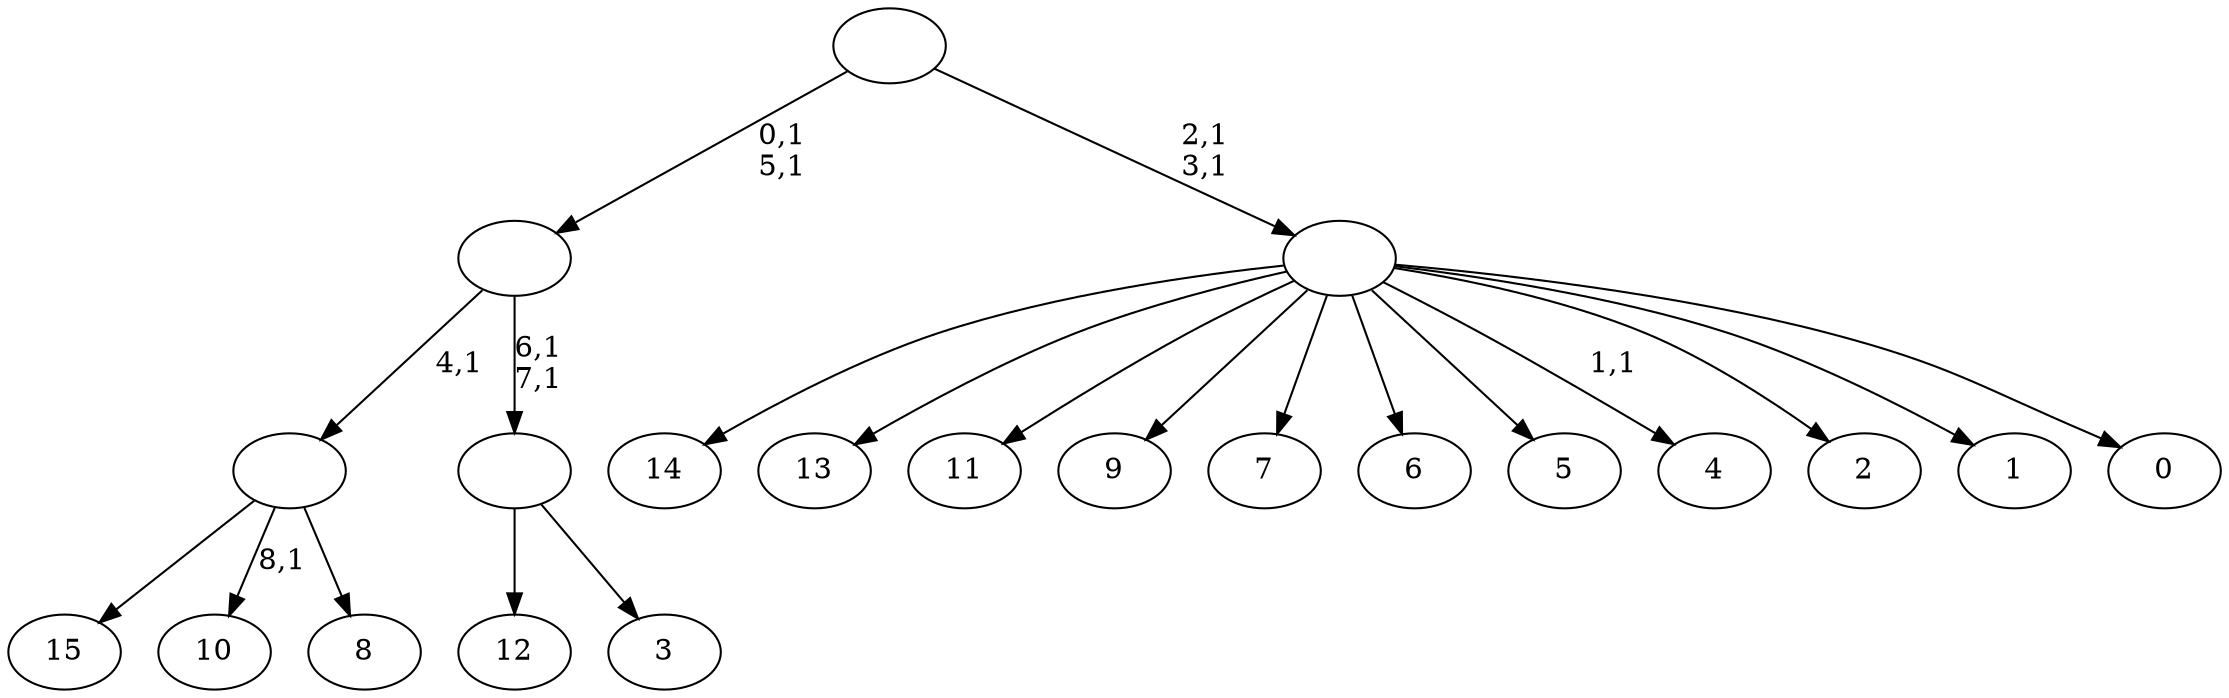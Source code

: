 digraph T {
	25 [label="15"]
	24 [label="14"]
	23 [label="13"]
	22 [label="12"]
	21 [label="11"]
	20 [label="10"]
	18 [label="9"]
	17 [label="8"]
	16 [label=""]
	15 [label="7"]
	14 [label="6"]
	13 [label="5"]
	12 [label="4"]
	10 [label="3"]
	9 [label=""]
	7 [label=""]
	5 [label="2"]
	4 [label="1"]
	3 [label="0"]
	2 [label=""]
	0 [label=""]
	16 -> 20 [label="8,1"]
	16 -> 25 [label=""]
	16 -> 17 [label=""]
	9 -> 22 [label=""]
	9 -> 10 [label=""]
	7 -> 9 [label="6,1\n7,1"]
	7 -> 16 [label="4,1"]
	2 -> 12 [label="1,1"]
	2 -> 24 [label=""]
	2 -> 23 [label=""]
	2 -> 21 [label=""]
	2 -> 18 [label=""]
	2 -> 15 [label=""]
	2 -> 14 [label=""]
	2 -> 13 [label=""]
	2 -> 5 [label=""]
	2 -> 4 [label=""]
	2 -> 3 [label=""]
	0 -> 2 [label="2,1\n3,1"]
	0 -> 7 [label="0,1\n5,1"]
}
